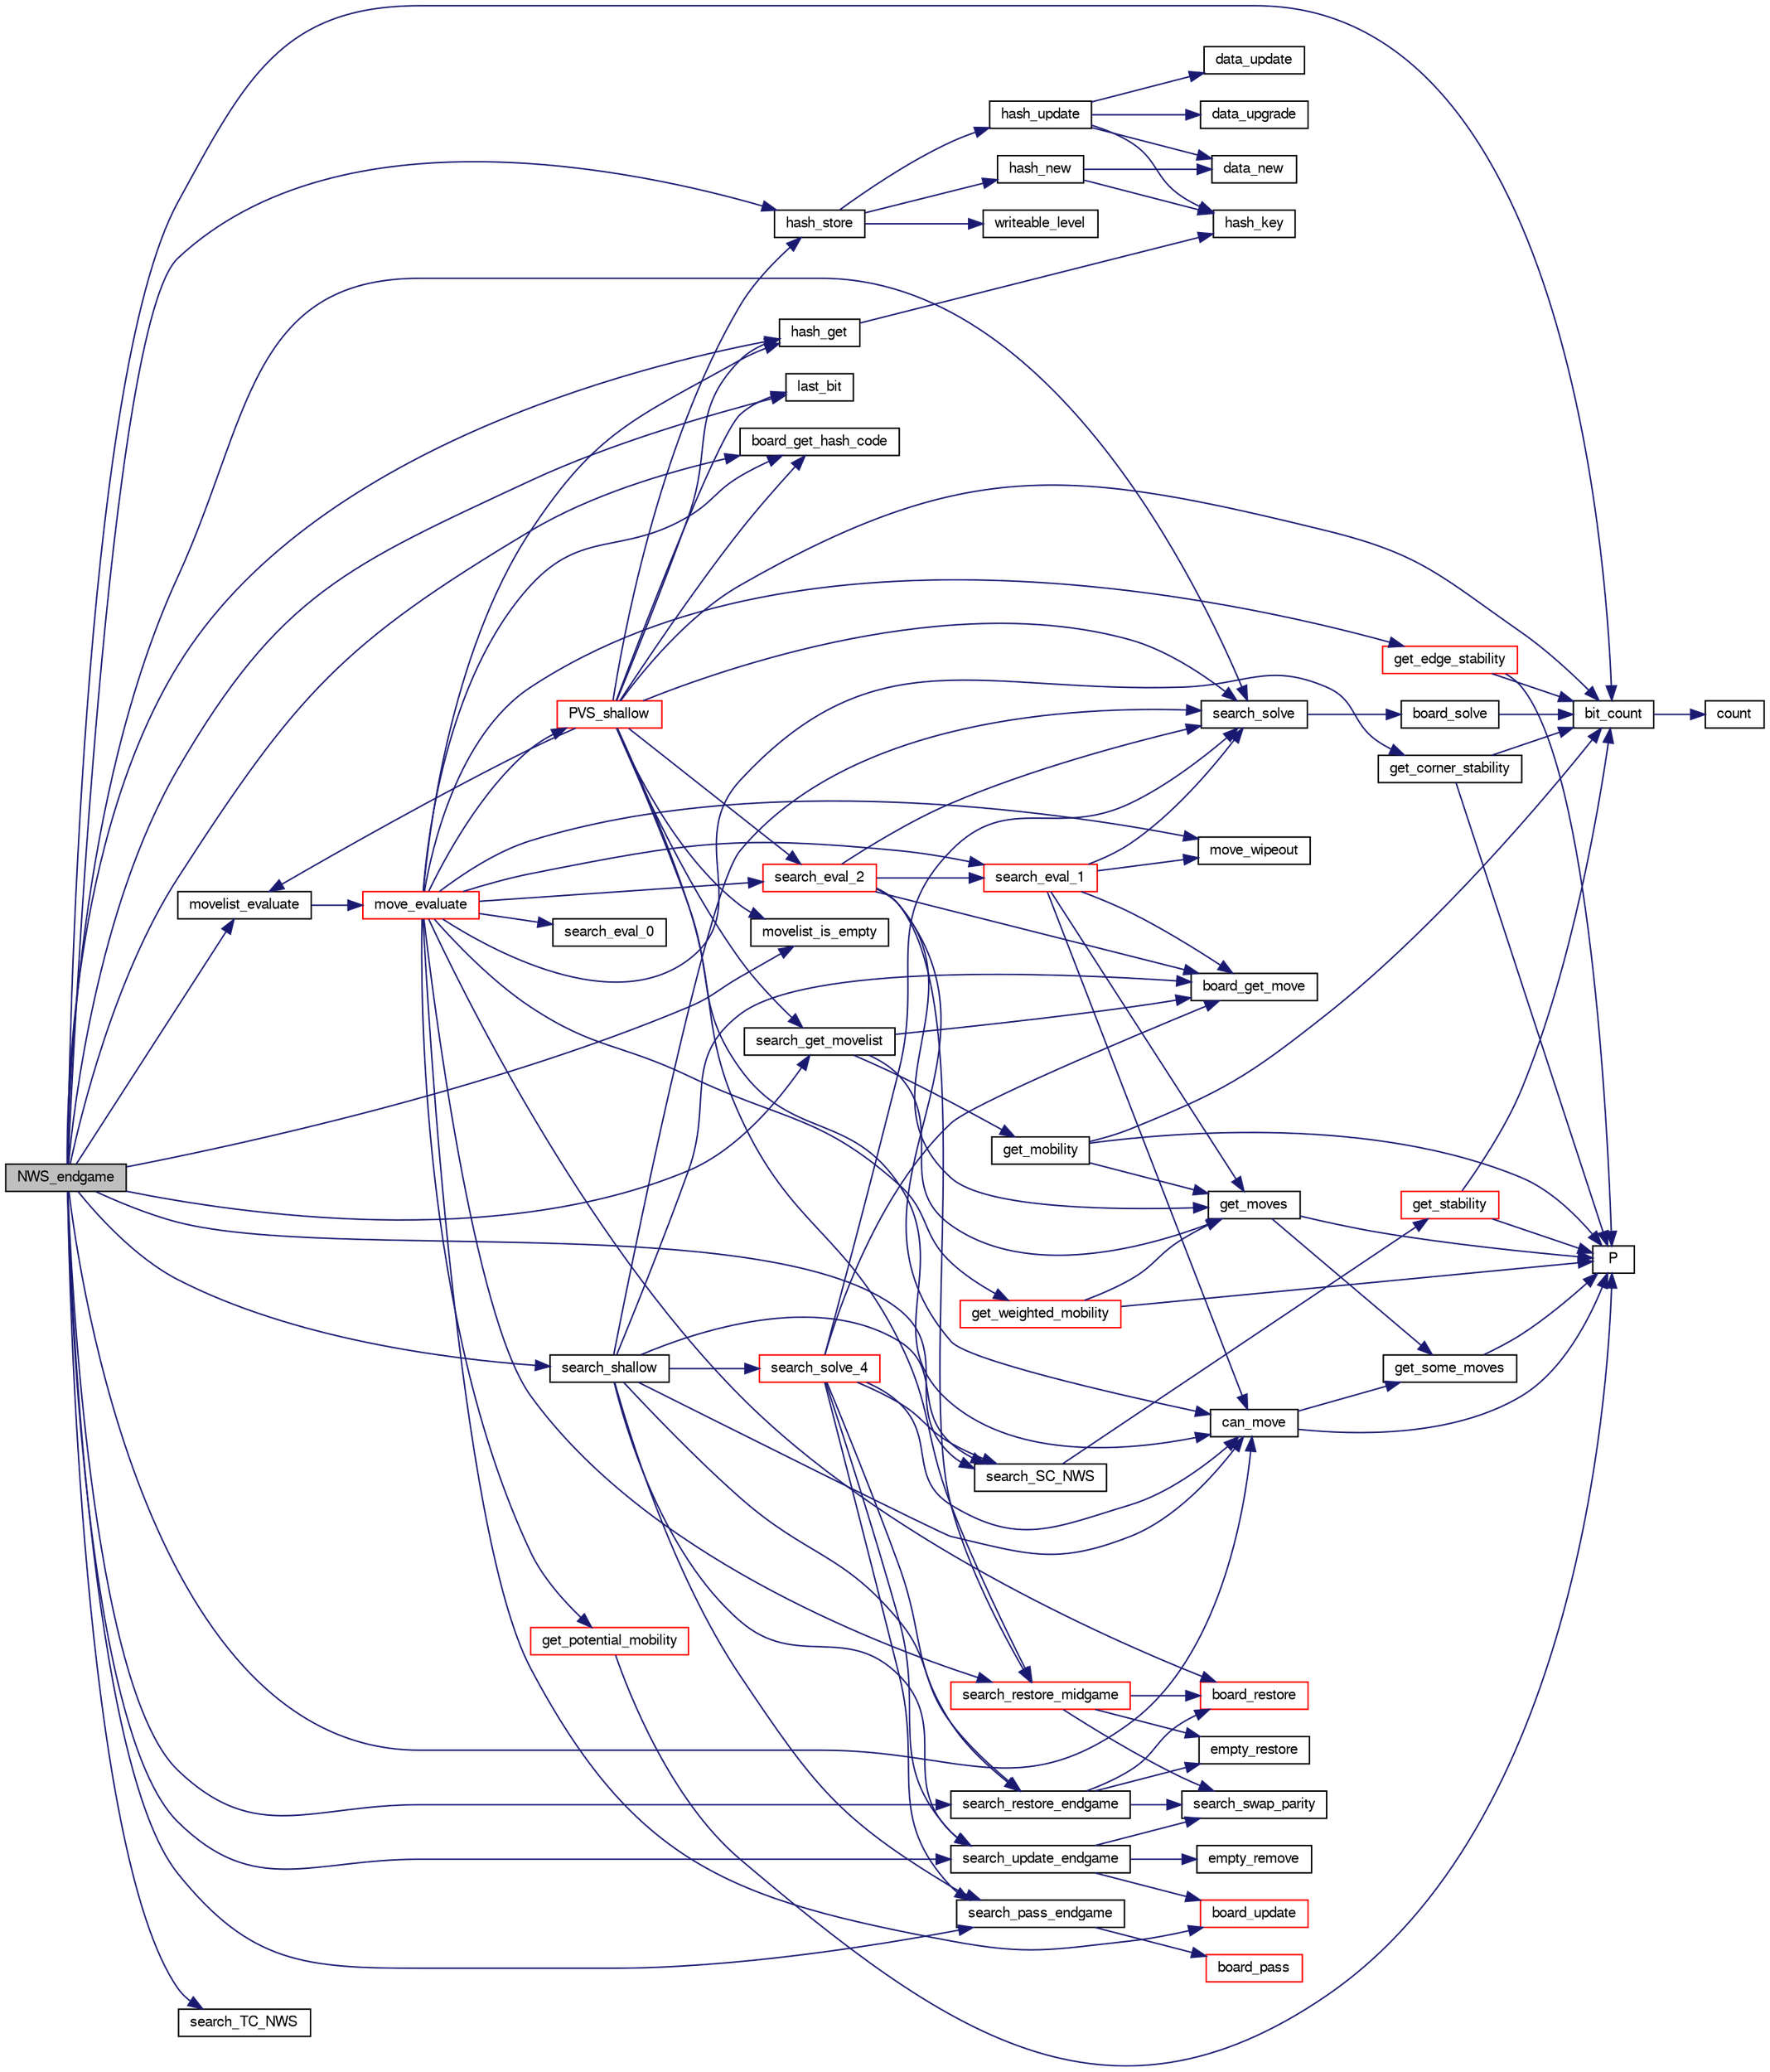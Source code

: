 digraph "NWS_endgame"
{
 // LATEX_PDF_SIZE
  bgcolor="transparent";
  edge [fontname="FreeSans",fontsize="10",labelfontname="FreeSans",labelfontsize="10"];
  node [fontname="FreeSans",fontsize="10",shape=record];
  rankdir="LR";
  Node1 [label="NWS_endgame",height=0.2,width=0.4,color="black", fillcolor="grey75", style="filled", fontcolor="black",tooltip="Evaluate an endgame position with a Null Window Search algorithm."];
  Node1 -> Node2 [color="midnightblue",fontsize="10",style="solid",fontname="FreeSans"];
  Node2 [label="bit_count",height=0.2,width=0.4,color="black",URL="$bit_8c.html#a830fec0a90989da1f1900ff609b92167",tooltip="Count the number of bits set to one in an unsigned long long."];
  Node2 -> Node3 [color="midnightblue",fontsize="10",style="solid",fontname="FreeSans"];
  Node3 [label="count",height=0.2,width=0.4,color="black",URL="$generate__flip_8c.html#a1a1d6a2cdbded5c35040f6555e948770",tooltip=" "];
  Node1 -> Node4 [color="midnightblue",fontsize="10",style="solid",fontname="FreeSans"];
  Node4 [label="board_get_hash_code",height=0.2,width=0.4,color="black",URL="$board_8c.html#a0e6cff6e714bcb714e2b9b2d7b9fbec6",tooltip="Compute a hash code."];
  Node1 -> Node5 [color="midnightblue",fontsize="10",style="solid",fontname="FreeSans"];
  Node5 [label="can_move",height=0.2,width=0.4,color="black",URL="$board_8c.html#ae1a532d6eaa0e55357d0f4b9cd659b88",tooltip="Check if a player can move."];
  Node5 -> Node6 [color="midnightblue",fontsize="10",style="solid",fontname="FreeSans"];
  Node6 [label="get_some_moves",height=0.2,width=0.4,color="black",URL="$board_8c.html#a5db071e3e4d26a0b7d6425bb6333dd7f",tooltip="Get a part of the moves."];
  Node6 -> Node7 [color="midnightblue",fontsize="10",style="solid",fontname="FreeSans"];
  Node7 [label="P",height=0.2,width=0.4,color="black",URL="$generate__flip_8c.html#a11481f01e169aee1117c83a352c22222",tooltip=" "];
  Node5 -> Node7 [color="midnightblue",fontsize="10",style="solid",fontname="FreeSans"];
  Node1 -> Node8 [color="midnightblue",fontsize="10",style="solid",fontname="FreeSans"];
  Node8 [label="hash_get",height=0.2,width=0.4,color="black",URL="$hash-lock-free_8c.html#a6f54ce833279fec9ac110dcce45565ad",tooltip="Find an hash table entry according to the evaluated board hash codes."];
  Node8 -> Node9 [color="midnightblue",fontsize="10",style="solid",fontname="FreeSans"];
  Node9 [label="hash_key",height=0.2,width=0.4,color="black",URL="$hash-lock-free_8c.html#aeafd0b4e6665b357afcff5dd30723c15",tooltip="Transform hash data into a 64 bits key."];
  Node1 -> Node10 [color="midnightblue",fontsize="10",style="solid",fontname="FreeSans"];
  Node10 [label="hash_store",height=0.2,width=0.4,color="black",URL="$hash-lock-free_8c.html#ae70e5c17e3d2cf7fb49e085be7092843",tooltip="Store an hashtable item."];
  Node10 -> Node11 [color="midnightblue",fontsize="10",style="solid",fontname="FreeSans"];
  Node11 [label="hash_new",height=0.2,width=0.4,color="black",URL="$hash-lock-free_8c.html#ad5221370b52335bbd99bc7032f212481",tooltip="Initialize a new hash table item."];
  Node11 -> Node12 [color="midnightblue",fontsize="10",style="solid",fontname="FreeSans"];
  Node12 [label="data_new",height=0.2,width=0.4,color="black",URL="$hash-lock-free_8c.html#a2b54fb82510eda54054d5b44a706f566",tooltip=" "];
  Node11 -> Node9 [color="midnightblue",fontsize="10",style="solid",fontname="FreeSans"];
  Node10 -> Node13 [color="midnightblue",fontsize="10",style="solid",fontname="FreeSans"];
  Node13 [label="hash_update",height=0.2,width=0.4,color="black",URL="$hash-lock-free_8c.html#a8cd45c12c1c253e7c40e12dd2b3a310c",tooltip="update the hash entry"];
  Node13 -> Node12 [color="midnightblue",fontsize="10",style="solid",fontname="FreeSans"];
  Node13 -> Node14 [color="midnightblue",fontsize="10",style="solid",fontname="FreeSans"];
  Node14 [label="data_update",height=0.2,width=0.4,color="black",URL="$hash-lock-free_8c.html#a47753cf3fd941538e52cd282b3d49e20",tooltip="update an hash table item."];
  Node13 -> Node15 [color="midnightblue",fontsize="10",style="solid",fontname="FreeSans"];
  Node15 [label="data_upgrade",height=0.2,width=0.4,color="black",URL="$hash-lock-free_8c.html#a88da9c021a86d5958925d7cca64920f3",tooltip="Upgrade an hash table item."];
  Node13 -> Node9 [color="midnightblue",fontsize="10",style="solid",fontname="FreeSans"];
  Node10 -> Node16 [color="midnightblue",fontsize="10",style="solid",fontname="FreeSans"];
  Node16 [label="writeable_level",height=0.2,width=0.4,color="black",URL="$hash-lock-free_8c.html#aa41c220979591f6be05f9c30fae53261",tooltip="make a level from date, cost, depth & selectivity."];
  Node1 -> Node17 [color="midnightblue",fontsize="10",style="solid",fontname="FreeSans"];
  Node17 [label="last_bit",height=0.2,width=0.4,color="black",URL="$bit_8c.html#ad47d9158c952a78b9602c699ab6ece49",tooltip="Search the last bit set (same as log2())."];
  Node1 -> Node18 [color="midnightblue",fontsize="10",style="solid",fontname="FreeSans"];
  Node18 [label="movelist_evaluate",height=0.2,width=0.4,color="black",URL="$move_8c.html#a9b4b1c7be1b237198713f0355f60fe28",tooltip="Evaluate a list of move in order to sort it."];
  Node18 -> Node19 [color="midnightblue",fontsize="10",style="solid",fontname="FreeSans"];
  Node19 [label="move_evaluate",height=0.2,width=0.4,color="red",URL="$move_8c.html#a57eefc66553dd853ba6a21d3d6abb3e0",tooltip="Evaluate a list of move."];
  Node19 -> Node4 [color="midnightblue",fontsize="10",style="solid",fontname="FreeSans"];
  Node19 -> Node20 [color="midnightblue",fontsize="10",style="solid",fontname="FreeSans"];
  Node20 [label="board_restore",height=0.2,width=0.4,color="red",URL="$board_8c.html#a101af447b84baa302b94c56822618f22",tooltip="Restore a board."];
  Node19 -> Node27 [color="midnightblue",fontsize="10",style="solid",fontname="FreeSans"];
  Node27 [label="board_update",height=0.2,width=0.4,color="red",URL="$board_8c.html#a2d24dea46d67d71b1d9fe9f515d8d675",tooltip="Update a board."];
  Node19 -> Node28 [color="midnightblue",fontsize="10",style="solid",fontname="FreeSans"];
  Node28 [label="get_corner_stability",height=0.2,width=0.4,color="black",URL="$board_8c.html#a4ba3d3df11c990f611a51091c0e8b551",tooltip="Estimate corner stability."];
  Node28 -> Node2 [color="midnightblue",fontsize="10",style="solid",fontname="FreeSans"];
  Node28 -> Node7 [color="midnightblue",fontsize="10",style="solid",fontname="FreeSans"];
  Node19 -> Node29 [color="midnightblue",fontsize="10",style="solid",fontname="FreeSans"];
  Node29 [label="get_edge_stability",height=0.2,width=0.4,color="red",URL="$board_8c.html#a75734142c7056ea6b146890479c7138e",tooltip="Estimate the stability of edges."];
  Node29 -> Node2 [color="midnightblue",fontsize="10",style="solid",fontname="FreeSans"];
  Node29 -> Node7 [color="midnightblue",fontsize="10",style="solid",fontname="FreeSans"];
  Node19 -> Node31 [color="midnightblue",fontsize="10",style="solid",fontname="FreeSans"];
  Node31 [label="get_potential_mobility",height=0.2,width=0.4,color="red",URL="$board_8c.html#a37c8260983ce689a39ff729aa847e5be",tooltip="Get potential mobility."];
  Node31 -> Node7 [color="midnightblue",fontsize="10",style="solid",fontname="FreeSans"];
  Node19 -> Node35 [color="midnightblue",fontsize="10",style="solid",fontname="FreeSans"];
  Node35 [label="get_weighted_mobility",height=0.2,width=0.4,color="red",URL="$board_8c.html#a90d4175b14d6048aa01ee0daa59be762",tooltip=" "];
  Node35 -> Node25 [color="midnightblue",fontsize="10",style="solid",fontname="FreeSans"];
  Node25 [label="get_moves",height=0.2,width=0.4,color="black",URL="$board_8c.html#a7610dc936a6aea22b3c5e162f722a7a1",tooltip="Get legal moves."];
  Node25 -> Node6 [color="midnightblue",fontsize="10",style="solid",fontname="FreeSans"];
  Node25 -> Node7 [color="midnightblue",fontsize="10",style="solid",fontname="FreeSans"];
  Node35 -> Node7 [color="midnightblue",fontsize="10",style="solid",fontname="FreeSans"];
  Node19 -> Node8 [color="midnightblue",fontsize="10",style="solid",fontname="FreeSans"];
  Node19 -> Node36 [color="midnightblue",fontsize="10",style="solid",fontname="FreeSans"];
  Node36 [label="move_wipeout",height=0.2,width=0.4,color="black",URL="$move_8c.html#a1efe5a48fcbf0f40a834aba45aa2bfd1",tooltip="Check if a move wins 64-0."];
  Node19 -> Node37 [color="midnightblue",fontsize="10",style="solid",fontname="FreeSans"];
  Node37 [label="PVS_shallow",height=0.2,width=0.4,color="red",URL="$midgame_8c.html#a3d850972578e626b2a9d566152b681f5",tooltip="Evaluate a midgame position at shallow depth."];
  Node37 -> Node2 [color="midnightblue",fontsize="10",style="solid",fontname="FreeSans"];
  Node37 -> Node4 [color="midnightblue",fontsize="10",style="solid",fontname="FreeSans"];
  Node37 -> Node5 [color="midnightblue",fontsize="10",style="solid",fontname="FreeSans"];
  Node37 -> Node8 [color="midnightblue",fontsize="10",style="solid",fontname="FreeSans"];
  Node37 -> Node10 [color="midnightblue",fontsize="10",style="solid",fontname="FreeSans"];
  Node37 -> Node17 [color="midnightblue",fontsize="10",style="solid",fontname="FreeSans"];
  Node37 -> Node18 [color="midnightblue",fontsize="10",style="solid",fontname="FreeSans"];
  Node37 -> Node38 [color="midnightblue",fontsize="10",style="solid",fontname="FreeSans"];
  Node38 [label="movelist_is_empty",height=0.2,width=0.4,color="black",URL="$move_8c.html#a13dc373d7c20c99db5dfbc1b70e20d15",tooltip="Check if the list is empty."];
  Node37 -> Node41 [color="midnightblue",fontsize="10",style="solid",fontname="FreeSans"];
  Node41 [label="search_eval_2",height=0.2,width=0.4,color="red",URL="$midgame_8c.html#a0092a1393b937f326dfa91ff24c7f72a",tooltip="Evaluate a position at depth 2."];
  Node41 -> Node42 [color="midnightblue",fontsize="10",style="solid",fontname="FreeSans"];
  Node42 [label="board_get_move",height=0.2,width=0.4,color="black",URL="$board_8c.html#a3b5748c109770fe228ea15b562c0f113",tooltip="Compute a move."];
  Node41 -> Node5 [color="midnightblue",fontsize="10",style="solid",fontname="FreeSans"];
  Node41 -> Node25 [color="midnightblue",fontsize="10",style="solid",fontname="FreeSans"];
  Node41 -> Node43 [color="midnightblue",fontsize="10",style="solid",fontname="FreeSans"];
  Node43 [label="search_eval_1",height=0.2,width=0.4,color="red",URL="$midgame_8c.html#ae085ffe39e7d27dc023bb239e057366f",tooltip="Evaluate a position at depth 1."];
  Node43 -> Node42 [color="midnightblue",fontsize="10",style="solid",fontname="FreeSans"];
  Node43 -> Node5 [color="midnightblue",fontsize="10",style="solid",fontname="FreeSans"];
  Node43 -> Node25 [color="midnightblue",fontsize="10",style="solid",fontname="FreeSans"];
  Node43 -> Node36 [color="midnightblue",fontsize="10",style="solid",fontname="FreeSans"];
  Node43 -> Node54 [color="midnightblue",fontsize="10",style="solid",fontname="FreeSans"];
  Node54 [label="search_solve",height=0.2,width=0.4,color="black",URL="$endgame_8c.html#a94a89fc327a63ea97d5e30c7c981a2aa",tooltip="Get the final score."];
  Node54 -> Node55 [color="midnightblue",fontsize="10",style="solid",fontname="FreeSans"];
  Node55 [label="board_solve",height=0.2,width=0.4,color="black",URL="$endgame_8c.html#a5141642bcda4dd304ddc0b534183e2ba",tooltip="Get the final score."];
  Node55 -> Node2 [color="midnightblue",fontsize="10",style="solid",fontname="FreeSans"];
  Node41 -> Node58 [color="midnightblue",fontsize="10",style="solid",fontname="FreeSans"];
  Node58 [label="search_restore_midgame",height=0.2,width=0.4,color="red",URL="$search_8c.html#a8ee87f18a6108894aecb6f0cda99fcf8",tooltip="Restore the search state as before a move."];
  Node58 -> Node20 [color="midnightblue",fontsize="10",style="solid",fontname="FreeSans"];
  Node58 -> Node59 [color="midnightblue",fontsize="10",style="solid",fontname="FreeSans"];
  Node59 [label="empty_restore",height=0.2,width=0.4,color="black",URL="$empty_8h.html#a8579693b2c3b88afbbcc7dcaaa67e6dd",tooltip="restore the list of empty squares"];
  Node58 -> Node60 [color="midnightblue",fontsize="10",style="solid",fontname="FreeSans"];
  Node60 [label="search_swap_parity",height=0.2,width=0.4,color="black",URL="$search_8c.html#a02f1f5486b7784207d7603ee5c1565e8",tooltip="Change parity."];
  Node41 -> Node54 [color="midnightblue",fontsize="10",style="solid",fontname="FreeSans"];
  Node37 -> Node63 [color="midnightblue",fontsize="10",style="solid",fontname="FreeSans"];
  Node63 [label="search_get_movelist",height=0.2,width=0.4,color="black",URL="$search_8c.html#a507955218cafd96b85d29981f3ea6f8d",tooltip="Get a list of legal moves."];
  Node63 -> Node42 [color="midnightblue",fontsize="10",style="solid",fontname="FreeSans"];
  Node63 -> Node24 [color="midnightblue",fontsize="10",style="solid",fontname="FreeSans"];
  Node24 [label="get_mobility",height=0.2,width=0.4,color="black",URL="$board_8c.html#a7509639c4e49c56fe83b3d978580ed42",tooltip="Count legal moves."];
  Node24 -> Node2 [color="midnightblue",fontsize="10",style="solid",fontname="FreeSans"];
  Node24 -> Node25 [color="midnightblue",fontsize="10",style="solid",fontname="FreeSans"];
  Node24 -> Node7 [color="midnightblue",fontsize="10",style="solid",fontname="FreeSans"];
  Node63 -> Node25 [color="midnightblue",fontsize="10",style="solid",fontname="FreeSans"];
  Node37 -> Node58 [color="midnightblue",fontsize="10",style="solid",fontname="FreeSans"];
  Node37 -> Node54 [color="midnightblue",fontsize="10",style="solid",fontname="FreeSans"];
  Node19 -> Node69 [color="midnightblue",fontsize="10",style="solid",fontname="FreeSans"];
  Node69 [label="search_eval_0",height=0.2,width=0.4,color="black",URL="$midgame_8c.html#a35172421197c3d988a7ea86009a777c9",tooltip="evaluate a midgame position with the evaluation function."];
  Node19 -> Node43 [color="midnightblue",fontsize="10",style="solid",fontname="FreeSans"];
  Node19 -> Node41 [color="midnightblue",fontsize="10",style="solid",fontname="FreeSans"];
  Node19 -> Node58 [color="midnightblue",fontsize="10",style="solid",fontname="FreeSans"];
  Node1 -> Node38 [color="midnightblue",fontsize="10",style="solid",fontname="FreeSans"];
  Node1 -> Node63 [color="midnightblue",fontsize="10",style="solid",fontname="FreeSans"];
  Node1 -> Node70 [color="midnightblue",fontsize="10",style="solid",fontname="FreeSans"];
  Node70 [label="search_pass_endgame",height=0.2,width=0.4,color="black",URL="$search_8c.html#a45d07951448627b50a92b1c872367469",tooltip="Update the search state after a passing move."];
  Node70 -> Node52 [color="midnightblue",fontsize="10",style="solid",fontname="FreeSans"];
  Node52 [label="board_pass",height=0.2,width=0.4,color="red",URL="$board_8c.html#ac353cc1821e12d2aeba8eefe5cf92b46",tooltip="Passing move."];
  Node1 -> Node71 [color="midnightblue",fontsize="10",style="solid",fontname="FreeSans"];
  Node71 [label="search_restore_endgame",height=0.2,width=0.4,color="black",URL="$search_8c.html#a60c52ba7cb99b9524c81bb2efdd6bff8",tooltip="Restore the search state as before a move."];
  Node71 -> Node20 [color="midnightblue",fontsize="10",style="solid",fontname="FreeSans"];
  Node71 -> Node59 [color="midnightblue",fontsize="10",style="solid",fontname="FreeSans"];
  Node71 -> Node60 [color="midnightblue",fontsize="10",style="solid",fontname="FreeSans"];
  Node1 -> Node64 [color="midnightblue",fontsize="10",style="solid",fontname="FreeSans"];
  Node64 [label="search_SC_NWS",height=0.2,width=0.4,color="black",URL="$search_8c.html#afb7a2b1fa945dd8f14a8e56639fde259",tooltip="Stability Cutoff (TC)."];
  Node64 -> Node65 [color="midnightblue",fontsize="10",style="solid",fontname="FreeSans"];
  Node65 [label="get_stability",height=0.2,width=0.4,color="red",URL="$board_8c.html#a60e2b7416c26d30fd43e091c954d43b8",tooltip="Estimate the stability."];
  Node65 -> Node2 [color="midnightblue",fontsize="10",style="solid",fontname="FreeSans"];
  Node65 -> Node7 [color="midnightblue",fontsize="10",style="solid",fontname="FreeSans"];
  Node1 -> Node72 [color="midnightblue",fontsize="10",style="solid",fontname="FreeSans"];
  Node72 [label="search_shallow",height=0.2,width=0.4,color="black",URL="$endgame_8c.html#ac96f36afea5ad7a93d9f729e45bd75c7",tooltip="Evaluate a position using a shallow NWS."];
  Node72 -> Node42 [color="midnightblue",fontsize="10",style="solid",fontname="FreeSans"];
  Node72 -> Node5 [color="midnightblue",fontsize="10",style="solid",fontname="FreeSans"];
  Node72 -> Node70 [color="midnightblue",fontsize="10",style="solid",fontname="FreeSans"];
  Node72 -> Node71 [color="midnightblue",fontsize="10",style="solid",fontname="FreeSans"];
  Node72 -> Node64 [color="midnightblue",fontsize="10",style="solid",fontname="FreeSans"];
  Node72 -> Node54 [color="midnightblue",fontsize="10",style="solid",fontname="FreeSans"];
  Node72 -> Node73 [color="midnightblue",fontsize="10",style="solid",fontname="FreeSans"];
  Node73 [label="search_solve_4",height=0.2,width=0.4,color="red",URL="$endgame_8c.html#aff267e11d577b0aada13623ab8b2d870",tooltip="Get the final score."];
  Node73 -> Node42 [color="midnightblue",fontsize="10",style="solid",fontname="FreeSans"];
  Node73 -> Node5 [color="midnightblue",fontsize="10",style="solid",fontname="FreeSans"];
  Node73 -> Node70 [color="midnightblue",fontsize="10",style="solid",fontname="FreeSans"];
  Node73 -> Node71 [color="midnightblue",fontsize="10",style="solid",fontname="FreeSans"];
  Node73 -> Node64 [color="midnightblue",fontsize="10",style="solid",fontname="FreeSans"];
  Node73 -> Node54 [color="midnightblue",fontsize="10",style="solid",fontname="FreeSans"];
  Node73 -> Node79 [color="midnightblue",fontsize="10",style="solid",fontname="FreeSans"];
  Node79 [label="search_update_endgame",height=0.2,width=0.4,color="black",URL="$search_8c.html#a946d19d4c2652ddfbd0480e33ed2380b",tooltip="Update the search state after a move."];
  Node79 -> Node27 [color="midnightblue",fontsize="10",style="solid",fontname="FreeSans"];
  Node79 -> Node62 [color="midnightblue",fontsize="10",style="solid",fontname="FreeSans"];
  Node62 [label="empty_remove",height=0.2,width=0.4,color="black",URL="$empty_8h.html#a4d3f9319d815531d93d31d817f3533bb",tooltip="remove an empty square from the list."];
  Node79 -> Node60 [color="midnightblue",fontsize="10",style="solid",fontname="FreeSans"];
  Node72 -> Node79 [color="midnightblue",fontsize="10",style="solid",fontname="FreeSans"];
  Node1 -> Node54 [color="midnightblue",fontsize="10",style="solid",fontname="FreeSans"];
  Node1 -> Node67 [color="midnightblue",fontsize="10",style="solid",fontname="FreeSans"];
  Node67 [label="search_TC_NWS",height=0.2,width=0.4,color="black",URL="$search_8c.html#a1df9af0edd9d96eb16b7ade51a96dbf4",tooltip="Transposition Cutoff (TC)."];
  Node1 -> Node79 [color="midnightblue",fontsize="10",style="solid",fontname="FreeSans"];
}
